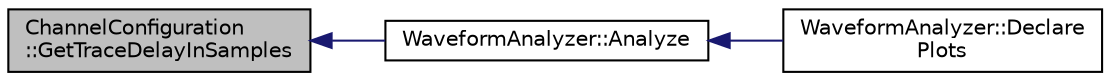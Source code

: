 digraph "ChannelConfiguration::GetTraceDelayInSamples"
{
  edge [fontname="Helvetica",fontsize="10",labelfontname="Helvetica",labelfontsize="10"];
  node [fontname="Helvetica",fontsize="10",shape=record];
  rankdir="LR";
  Node1 [label="ChannelConfiguration\l::GetTraceDelayInSamples",height=0.2,width=0.4,color="black", fillcolor="grey75", style="filled", fontcolor="black"];
  Node1 -> Node2 [dir="back",color="midnightblue",fontsize="10",style="solid",fontname="Helvetica"];
  Node2 [label="WaveformAnalyzer::Analyze",height=0.2,width=0.4,color="black", fillcolor="white", style="filled",URL="$da/d8c/class_waveform_analyzer.html#a36eda222c9ffa40319cd0ba9ebe62a0a"];
  Node2 -> Node3 [dir="back",color="midnightblue",fontsize="10",style="solid",fontname="Helvetica"];
  Node3 [label="WaveformAnalyzer::Declare\lPlots",height=0.2,width=0.4,color="black", fillcolor="white", style="filled",URL="$da/d8c/class_waveform_analyzer.html#a9ab9178974207b8f16eccb28bbadec2c"];
}
